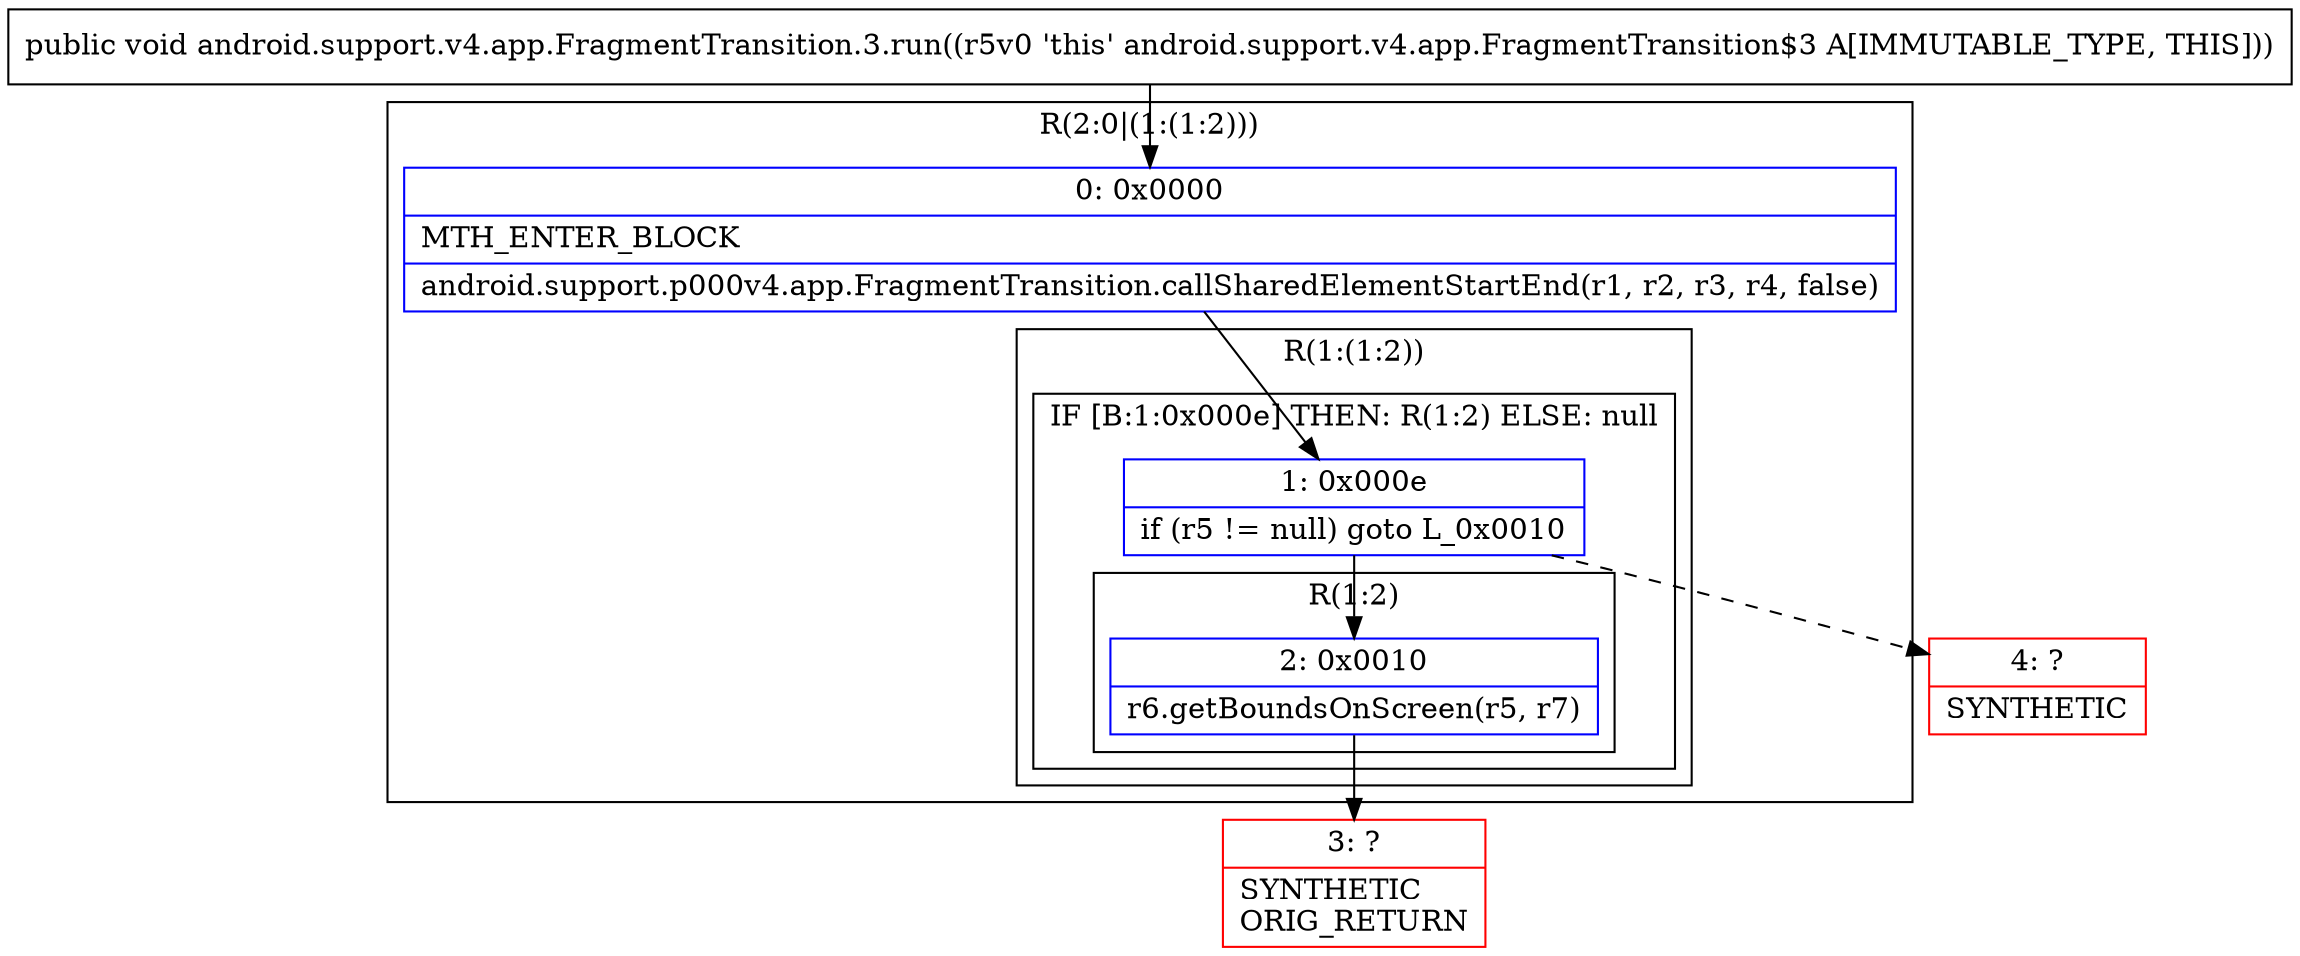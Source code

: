 digraph "CFG forandroid.support.v4.app.FragmentTransition.3.run()V" {
subgraph cluster_Region_211358061 {
label = "R(2:0|(1:(1:2)))";
node [shape=record,color=blue];
Node_0 [shape=record,label="{0\:\ 0x0000|MTH_ENTER_BLOCK\l|android.support.p000v4.app.FragmentTransition.callSharedElementStartEnd(r1, r2, r3, r4, false)\l}"];
subgraph cluster_Region_246935007 {
label = "R(1:(1:2))";
node [shape=record,color=blue];
subgraph cluster_IfRegion_1252648512 {
label = "IF [B:1:0x000e] THEN: R(1:2) ELSE: null";
node [shape=record,color=blue];
Node_1 [shape=record,label="{1\:\ 0x000e|if (r5 != null) goto L_0x0010\l}"];
subgraph cluster_Region_503389593 {
label = "R(1:2)";
node [shape=record,color=blue];
Node_2 [shape=record,label="{2\:\ 0x0010|r6.getBoundsOnScreen(r5, r7)\l}"];
}
}
}
}
Node_3 [shape=record,color=red,label="{3\:\ ?|SYNTHETIC\lORIG_RETURN\l}"];
Node_4 [shape=record,color=red,label="{4\:\ ?|SYNTHETIC\l}"];
MethodNode[shape=record,label="{public void android.support.v4.app.FragmentTransition.3.run((r5v0 'this' android.support.v4.app.FragmentTransition$3 A[IMMUTABLE_TYPE, THIS])) }"];
MethodNode -> Node_0;
Node_0 -> Node_1;
Node_1 -> Node_2;
Node_1 -> Node_4[style=dashed];
Node_2 -> Node_3;
}

